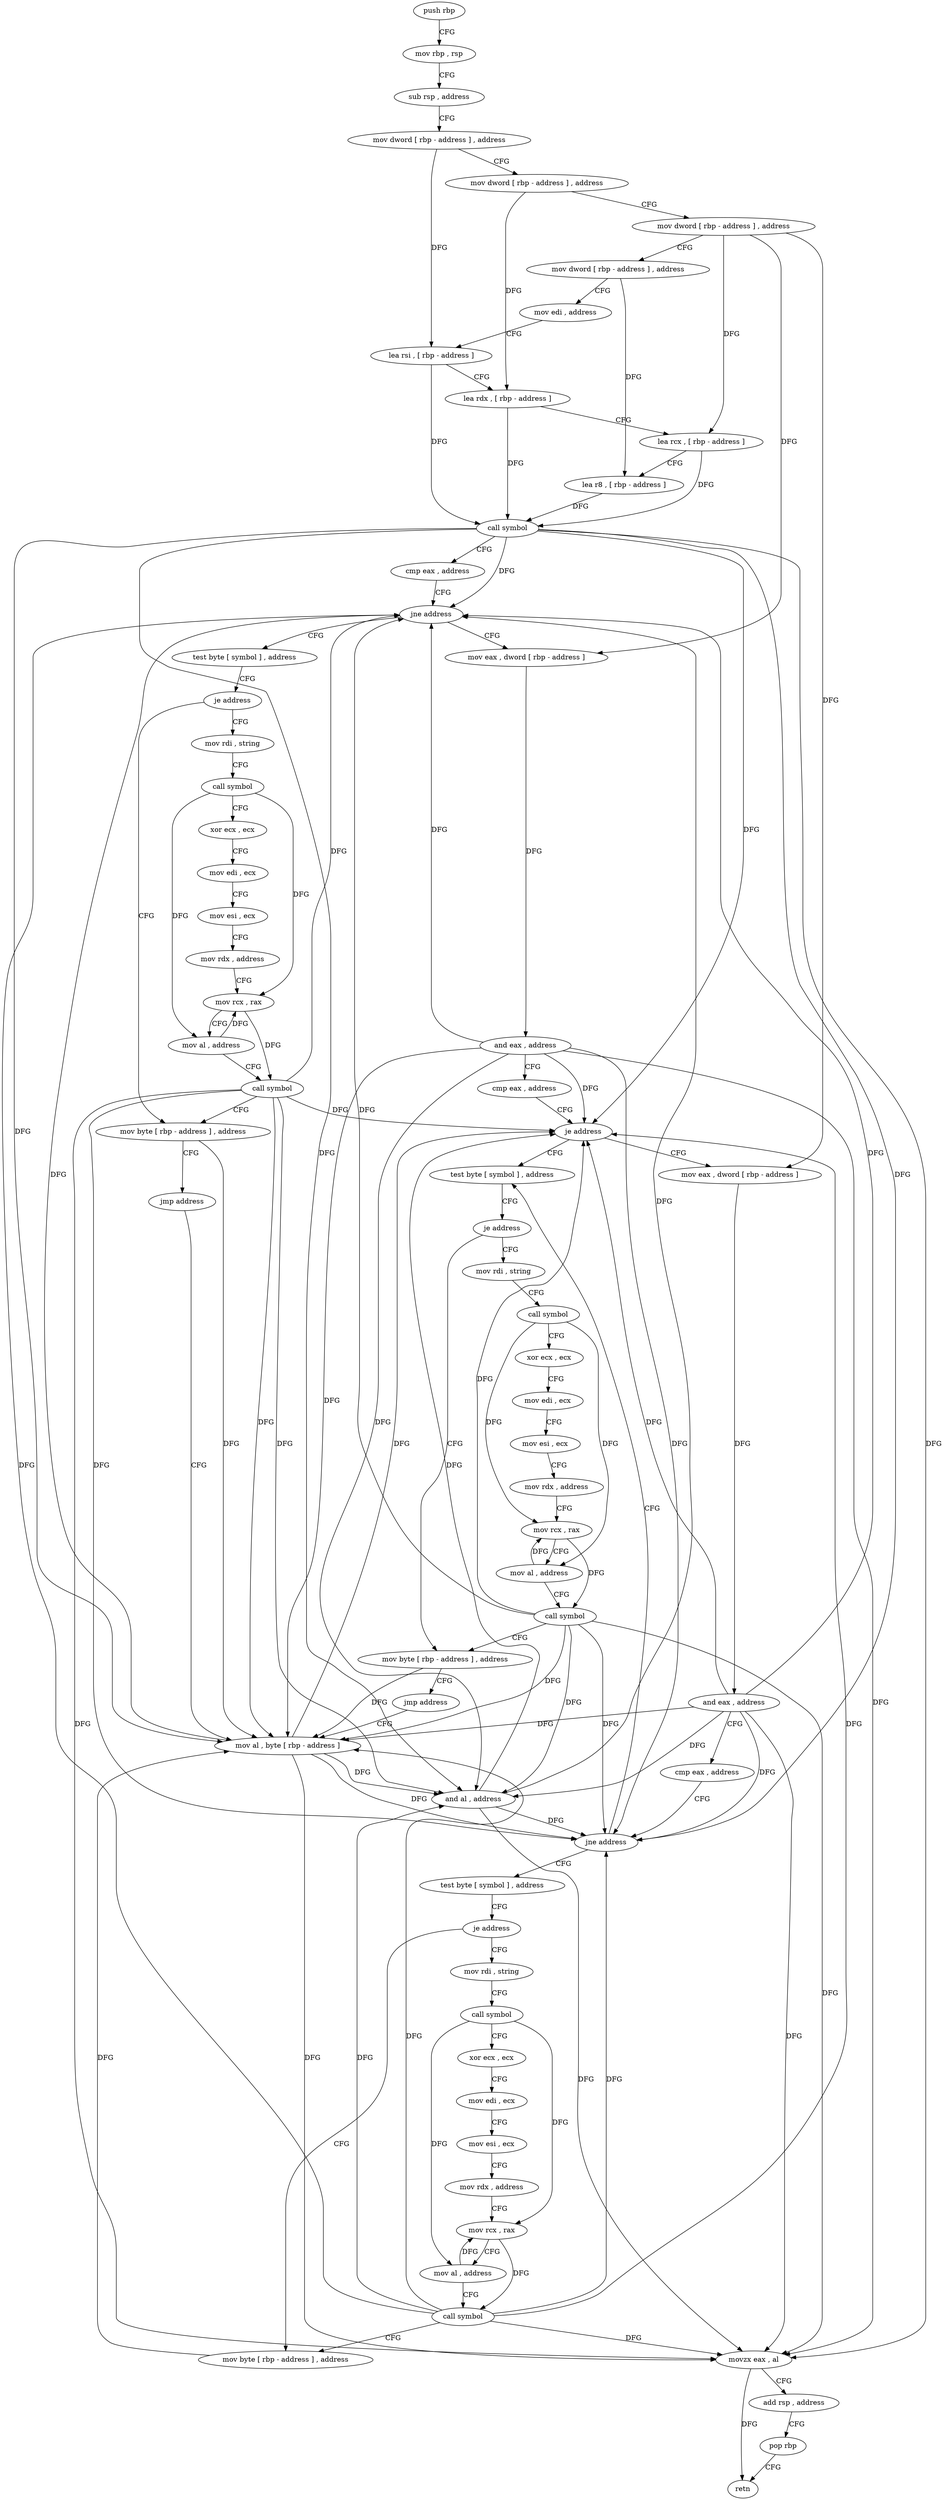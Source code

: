 digraph "func" {
"4242768" [label = "push rbp" ]
"4242769" [label = "mov rbp , rsp" ]
"4242772" [label = "sub rsp , address" ]
"4242776" [label = "mov dword [ rbp - address ] , address" ]
"4242783" [label = "mov dword [ rbp - address ] , address" ]
"4242790" [label = "mov dword [ rbp - address ] , address" ]
"4242797" [label = "mov dword [ rbp - address ] , address" ]
"4242804" [label = "mov edi , address" ]
"4242809" [label = "lea rsi , [ rbp - address ]" ]
"4242813" [label = "lea rdx , [ rbp - address ]" ]
"4242817" [label = "lea rcx , [ rbp - address ]" ]
"4242821" [label = "lea r8 , [ rbp - address ]" ]
"4242825" [label = "call symbol" ]
"4242830" [label = "cmp eax , address" ]
"4242833" [label = "jne address" ]
"4242903" [label = "mov eax , dword [ rbp - address ]" ]
"4242839" [label = "test byte [ symbol ] , address" ]
"4242906" [label = "and eax , address" ]
"4242909" [label = "cmp eax , address" ]
"4242912" [label = "je address" ]
"4242935" [label = "test byte [ symbol ] , address" ]
"4242918" [label = "mov eax , dword [ rbp - address ]" ]
"4242847" [label = "je address" ]
"4242894" [label = "mov byte [ rbp - address ] , address" ]
"4242853" [label = "mov rdi , string" ]
"4242943" [label = "je address" ]
"4242990" [label = "mov byte [ rbp - address ] , address" ]
"4242949" [label = "mov rdi , string" ]
"4242921" [label = "and eax , address" ]
"4242926" [label = "cmp eax , address" ]
"4242929" [label = "jne address" ]
"4242999" [label = "test byte [ symbol ] , address" ]
"4242898" [label = "jmp address" ]
"4243058" [label = "mov al , byte [ rbp - address ]" ]
"4242863" [label = "call symbol" ]
"4242868" [label = "xor ecx , ecx" ]
"4242870" [label = "mov edi , ecx" ]
"4242872" [label = "mov esi , ecx" ]
"4242874" [label = "mov rdx , address" ]
"4242884" [label = "mov rcx , rax" ]
"4242887" [label = "mov al , address" ]
"4242889" [label = "call symbol" ]
"4242994" [label = "jmp address" ]
"4242959" [label = "call symbol" ]
"4242964" [label = "xor ecx , ecx" ]
"4242966" [label = "mov edi , ecx" ]
"4242968" [label = "mov esi , ecx" ]
"4242970" [label = "mov rdx , address" ]
"4242980" [label = "mov rcx , rax" ]
"4242983" [label = "mov al , address" ]
"4242985" [label = "call symbol" ]
"4243007" [label = "je address" ]
"4243054" [label = "mov byte [ rbp - address ] , address" ]
"4243013" [label = "mov rdi , string" ]
"4243061" [label = "and al , address" ]
"4243063" [label = "movzx eax , al" ]
"4243066" [label = "add rsp , address" ]
"4243070" [label = "pop rbp" ]
"4243071" [label = "retn" ]
"4243023" [label = "call symbol" ]
"4243028" [label = "xor ecx , ecx" ]
"4243030" [label = "mov edi , ecx" ]
"4243032" [label = "mov esi , ecx" ]
"4243034" [label = "mov rdx , address" ]
"4243044" [label = "mov rcx , rax" ]
"4243047" [label = "mov al , address" ]
"4243049" [label = "call symbol" ]
"4242768" -> "4242769" [ label = "CFG" ]
"4242769" -> "4242772" [ label = "CFG" ]
"4242772" -> "4242776" [ label = "CFG" ]
"4242776" -> "4242783" [ label = "CFG" ]
"4242776" -> "4242809" [ label = "DFG" ]
"4242783" -> "4242790" [ label = "CFG" ]
"4242783" -> "4242813" [ label = "DFG" ]
"4242790" -> "4242797" [ label = "CFG" ]
"4242790" -> "4242903" [ label = "DFG" ]
"4242790" -> "4242918" [ label = "DFG" ]
"4242790" -> "4242817" [ label = "DFG" ]
"4242797" -> "4242804" [ label = "CFG" ]
"4242797" -> "4242821" [ label = "DFG" ]
"4242804" -> "4242809" [ label = "CFG" ]
"4242809" -> "4242813" [ label = "CFG" ]
"4242809" -> "4242825" [ label = "DFG" ]
"4242813" -> "4242817" [ label = "CFG" ]
"4242813" -> "4242825" [ label = "DFG" ]
"4242817" -> "4242821" [ label = "CFG" ]
"4242817" -> "4242825" [ label = "DFG" ]
"4242821" -> "4242825" [ label = "DFG" ]
"4242825" -> "4242830" [ label = "CFG" ]
"4242825" -> "4242833" [ label = "DFG" ]
"4242825" -> "4242912" [ label = "DFG" ]
"4242825" -> "4242929" [ label = "DFG" ]
"4242825" -> "4243058" [ label = "DFG" ]
"4242825" -> "4243061" [ label = "DFG" ]
"4242825" -> "4243063" [ label = "DFG" ]
"4242830" -> "4242833" [ label = "CFG" ]
"4242833" -> "4242903" [ label = "CFG" ]
"4242833" -> "4242839" [ label = "CFG" ]
"4242903" -> "4242906" [ label = "DFG" ]
"4242839" -> "4242847" [ label = "CFG" ]
"4242906" -> "4242909" [ label = "CFG" ]
"4242906" -> "4242833" [ label = "DFG" ]
"4242906" -> "4242912" [ label = "DFG" ]
"4242906" -> "4242929" [ label = "DFG" ]
"4242906" -> "4243058" [ label = "DFG" ]
"4242906" -> "4243061" [ label = "DFG" ]
"4242906" -> "4243063" [ label = "DFG" ]
"4242909" -> "4242912" [ label = "CFG" ]
"4242912" -> "4242935" [ label = "CFG" ]
"4242912" -> "4242918" [ label = "CFG" ]
"4242935" -> "4242943" [ label = "CFG" ]
"4242918" -> "4242921" [ label = "DFG" ]
"4242847" -> "4242894" [ label = "CFG" ]
"4242847" -> "4242853" [ label = "CFG" ]
"4242894" -> "4242898" [ label = "CFG" ]
"4242894" -> "4243058" [ label = "DFG" ]
"4242853" -> "4242863" [ label = "CFG" ]
"4242943" -> "4242990" [ label = "CFG" ]
"4242943" -> "4242949" [ label = "CFG" ]
"4242990" -> "4242994" [ label = "CFG" ]
"4242990" -> "4243058" [ label = "DFG" ]
"4242949" -> "4242959" [ label = "CFG" ]
"4242921" -> "4242926" [ label = "CFG" ]
"4242921" -> "4242833" [ label = "DFG" ]
"4242921" -> "4242912" [ label = "DFG" ]
"4242921" -> "4242929" [ label = "DFG" ]
"4242921" -> "4243058" [ label = "DFG" ]
"4242921" -> "4243061" [ label = "DFG" ]
"4242921" -> "4243063" [ label = "DFG" ]
"4242926" -> "4242929" [ label = "CFG" ]
"4242929" -> "4242999" [ label = "CFG" ]
"4242929" -> "4242935" [ label = "CFG" ]
"4242999" -> "4243007" [ label = "CFG" ]
"4242898" -> "4243058" [ label = "CFG" ]
"4243058" -> "4243061" [ label = "DFG" ]
"4243058" -> "4242833" [ label = "DFG" ]
"4243058" -> "4242912" [ label = "DFG" ]
"4243058" -> "4242929" [ label = "DFG" ]
"4243058" -> "4243063" [ label = "DFG" ]
"4242863" -> "4242868" [ label = "CFG" ]
"4242863" -> "4242884" [ label = "DFG" ]
"4242863" -> "4242887" [ label = "DFG" ]
"4242868" -> "4242870" [ label = "CFG" ]
"4242870" -> "4242872" [ label = "CFG" ]
"4242872" -> "4242874" [ label = "CFG" ]
"4242874" -> "4242884" [ label = "CFG" ]
"4242884" -> "4242887" [ label = "CFG" ]
"4242884" -> "4242889" [ label = "DFG" ]
"4242887" -> "4242889" [ label = "CFG" ]
"4242887" -> "4242884" [ label = "DFG" ]
"4242889" -> "4242894" [ label = "CFG" ]
"4242889" -> "4242833" [ label = "DFG" ]
"4242889" -> "4242912" [ label = "DFG" ]
"4242889" -> "4242929" [ label = "DFG" ]
"4242889" -> "4243058" [ label = "DFG" ]
"4242889" -> "4243061" [ label = "DFG" ]
"4242889" -> "4243063" [ label = "DFG" ]
"4242994" -> "4243058" [ label = "CFG" ]
"4242959" -> "4242964" [ label = "CFG" ]
"4242959" -> "4242980" [ label = "DFG" ]
"4242959" -> "4242983" [ label = "DFG" ]
"4242964" -> "4242966" [ label = "CFG" ]
"4242966" -> "4242968" [ label = "CFG" ]
"4242968" -> "4242970" [ label = "CFG" ]
"4242970" -> "4242980" [ label = "CFG" ]
"4242980" -> "4242983" [ label = "CFG" ]
"4242980" -> "4242985" [ label = "DFG" ]
"4242983" -> "4242985" [ label = "CFG" ]
"4242983" -> "4242980" [ label = "DFG" ]
"4242985" -> "4242990" [ label = "CFG" ]
"4242985" -> "4242833" [ label = "DFG" ]
"4242985" -> "4242912" [ label = "DFG" ]
"4242985" -> "4242929" [ label = "DFG" ]
"4242985" -> "4243058" [ label = "DFG" ]
"4242985" -> "4243061" [ label = "DFG" ]
"4242985" -> "4243063" [ label = "DFG" ]
"4243007" -> "4243054" [ label = "CFG" ]
"4243007" -> "4243013" [ label = "CFG" ]
"4243054" -> "4243058" [ label = "DFG" ]
"4243013" -> "4243023" [ label = "CFG" ]
"4243061" -> "4243063" [ label = "DFG" ]
"4243061" -> "4242833" [ label = "DFG" ]
"4243061" -> "4242912" [ label = "DFG" ]
"4243061" -> "4242929" [ label = "DFG" ]
"4243063" -> "4243066" [ label = "CFG" ]
"4243063" -> "4243071" [ label = "DFG" ]
"4243066" -> "4243070" [ label = "CFG" ]
"4243070" -> "4243071" [ label = "CFG" ]
"4243023" -> "4243028" [ label = "CFG" ]
"4243023" -> "4243044" [ label = "DFG" ]
"4243023" -> "4243047" [ label = "DFG" ]
"4243028" -> "4243030" [ label = "CFG" ]
"4243030" -> "4243032" [ label = "CFG" ]
"4243032" -> "4243034" [ label = "CFG" ]
"4243034" -> "4243044" [ label = "CFG" ]
"4243044" -> "4243047" [ label = "CFG" ]
"4243044" -> "4243049" [ label = "DFG" ]
"4243047" -> "4243049" [ label = "CFG" ]
"4243047" -> "4243044" [ label = "DFG" ]
"4243049" -> "4243054" [ label = "CFG" ]
"4243049" -> "4242833" [ label = "DFG" ]
"4243049" -> "4242912" [ label = "DFG" ]
"4243049" -> "4242929" [ label = "DFG" ]
"4243049" -> "4243061" [ label = "DFG" ]
"4243049" -> "4243063" [ label = "DFG" ]
"4243049" -> "4243058" [ label = "DFG" ]
}
